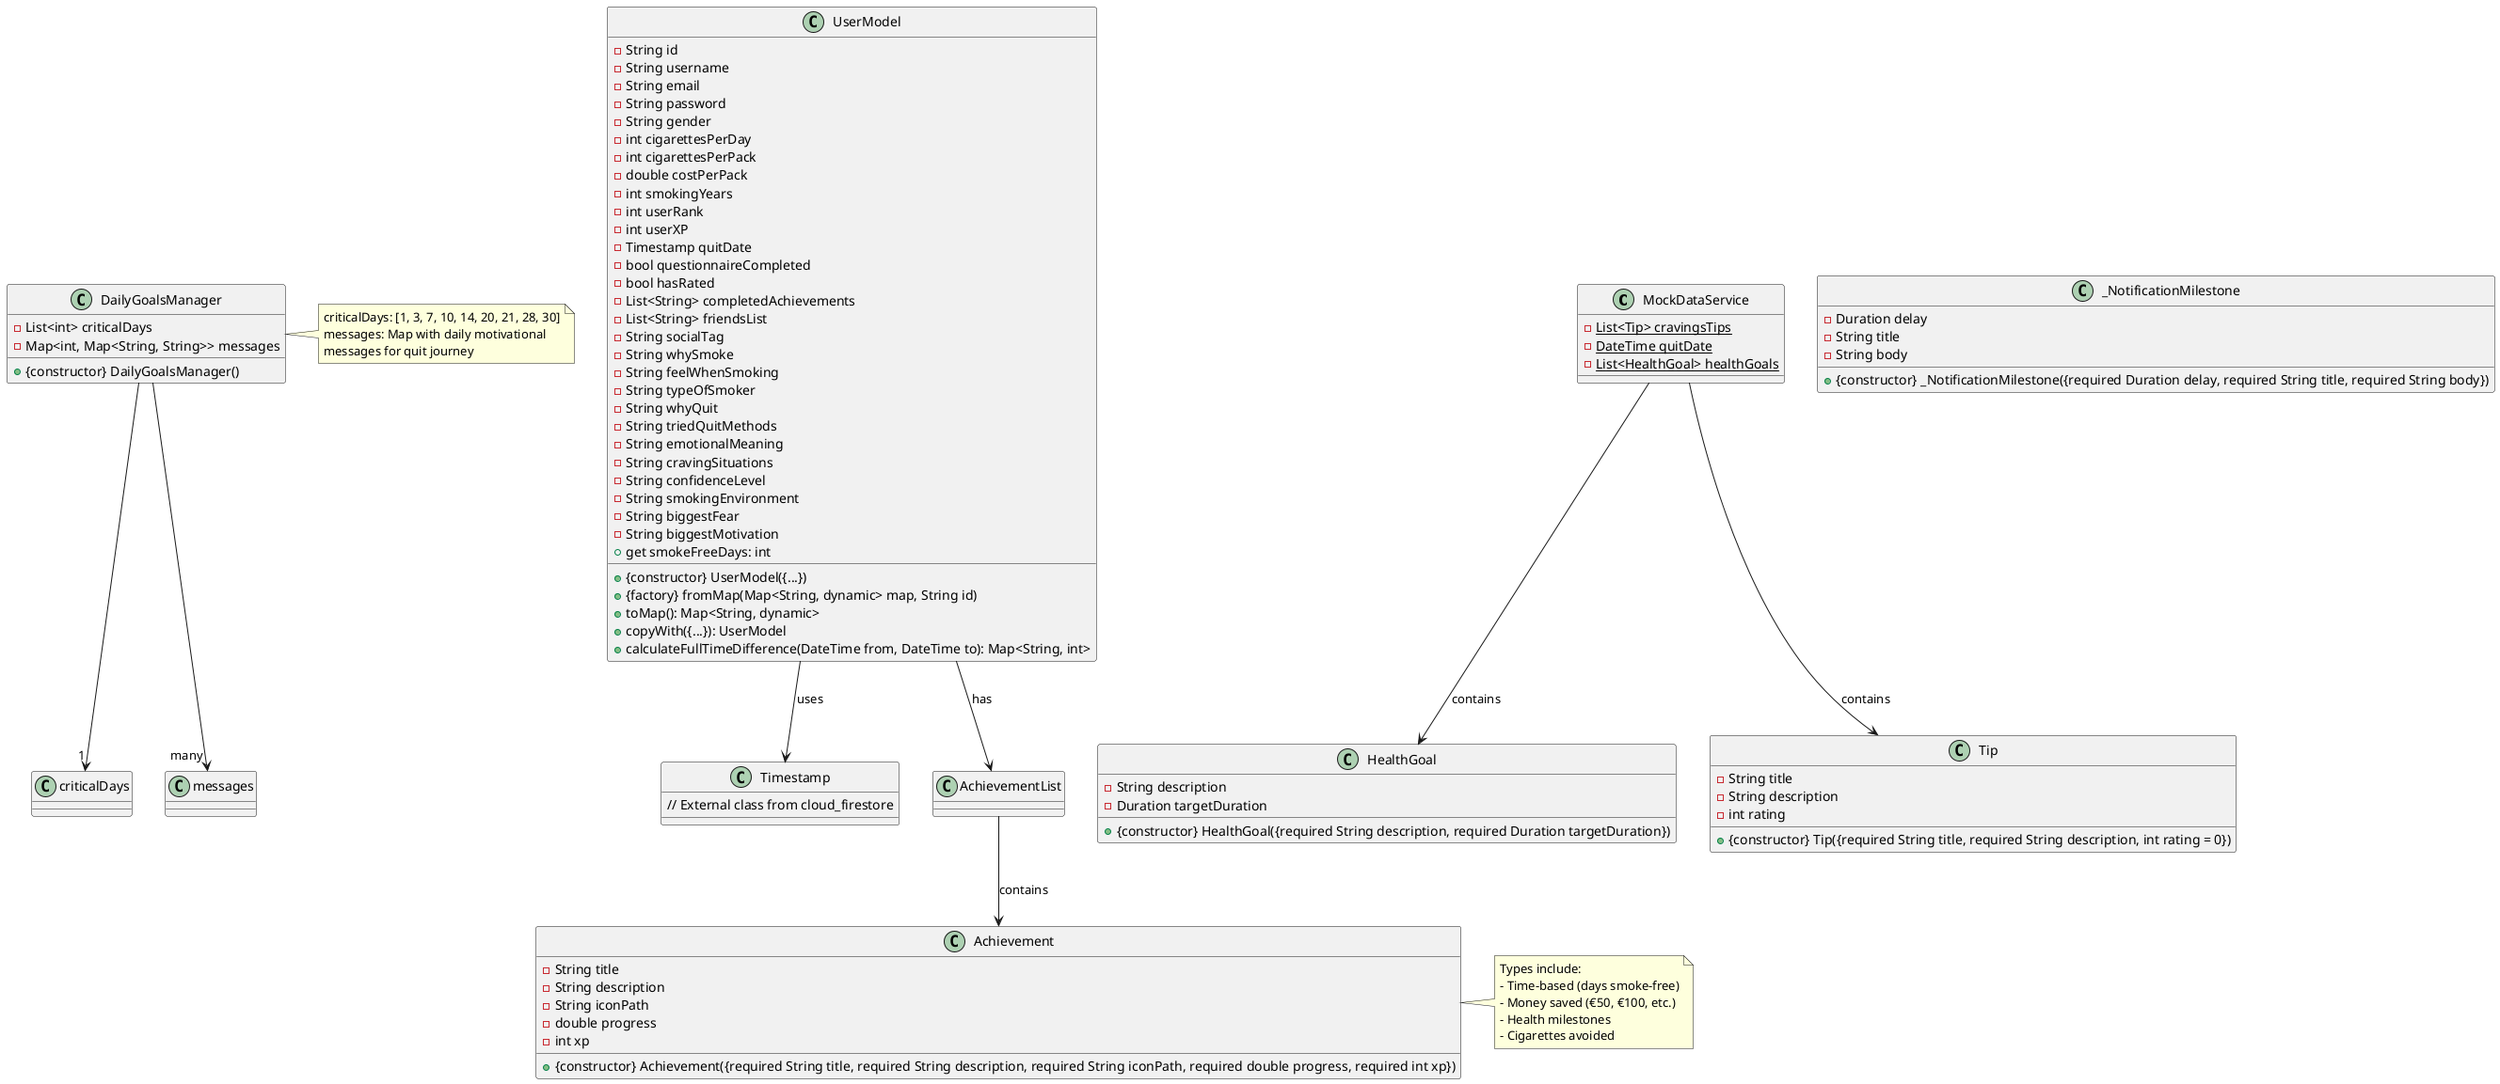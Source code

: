 ' ==========================
' CLASS DIAGRAM
' ==========================
@startuml
top to bottom direction
class MockDataService {
  - {static} List<Tip> cravingsTips
  - {static} DateTime quitDate
  - {static} List<HealthGoal> healthGoals
}

class HealthGoal {
  - String description
  - Duration targetDuration
  + {constructor} HealthGoal({required String description, required Duration targetDuration})
}

class Tip {
  - String title
  - String description
  - int rating
  + {constructor} Tip({required String title, required String description, int rating = 0})
}

class UserModel {
  - String id
  - String username
  - String email
  - String password
  - String gender
  - int cigarettesPerDay
  - int cigarettesPerPack
  - double costPerPack
  - int smokingYears
  - int userRank
  - int userXP
  - Timestamp quitDate
  - bool questionnaireCompleted
  - bool hasRated
  - List<String> completedAchievements
  - List<String> friendsList
  - String socialTag
  - String whySmoke
  - String feelWhenSmoking
  - String typeOfSmoker
  - String whyQuit
  - String triedQuitMethods
  - String emotionalMeaning
  - String cravingSituations
  - String confidenceLevel
  - String smokingEnvironment
  - String biggestFear
  - String biggestMotivation
  + {constructor} UserModel({...})
  + {factory} fromMap(Map<String, dynamic> map, String id)
  + toMap(): Map<String, dynamic>
  + copyWith({...}): UserModel
  + get smokeFreeDays: int
  + calculateFullTimeDifference(DateTime from, DateTime to): Map<String, int>
}

class Achievement {
  - String title
  - String description
  - String iconPath
  - double progress
  - int xp
  + {constructor} Achievement({required String title, required String description, required String iconPath, required double progress, required int xp})
}

class _NotificationMilestone {
  - Duration delay
  - String title
  - String body
  + {constructor} _NotificationMilestone({required Duration delay, required String title, required String body})
}

class DailyGoalsManager {
  - List<int> criticalDays
  - Map<int, Map<String, String>> messages
  + {constructor} DailyGoalsManager()
}

class Timestamp {
  // External class from cloud_firestore
}

MockDataService --> Tip : contains
MockDataService --> HealthGoal : contains
UserModel --> Timestamp : uses
UserModel --> AchievementList : has
AchievementList --> Achievement : contains

DailyGoalsManager --> "1" criticalDays
DailyGoalsManager --> "many" messages

note right of DailyGoalsManager
  criticalDays: [1, 3, 7, 10, 14, 20, 21, 28, 30]
  messages: Map with daily motivational
  messages for quit journey
end note

note right of Achievement
  Types include:
  - Time-based (days smoke-free)
  - Money saved (€50, €100, etc.)
  - Health milestones
  - Cigarettes avoided
end note

@enduml